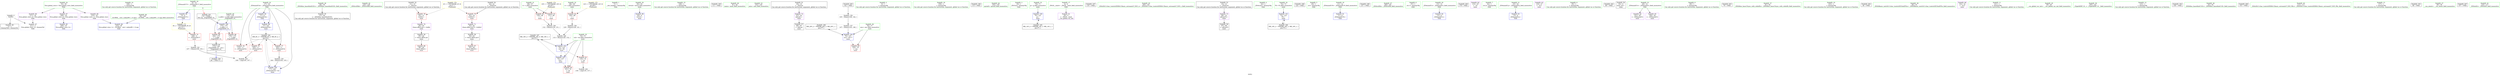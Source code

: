 digraph "SVFG" {
	label="SVFG";

	Node0x55d2cae4d650 [shape=record,color=grey,label="{NodeID: 0\nNullPtr}"];
	Node0x55d2cae4d650 -> Node0x55d2cae63280[style=solid];
	Node0x55d2cae4d650 -> Node0x55d2cae62260[style=solid];
	Node0x55d2cae62260 [shape=record,color=blue, style = dotted,label="{NodeID: 97\n211\<--3\nllvm.global_ctors_2\<--dummyVal\nGlob }"];
	Node0x55d2cae600e0 [shape=record,color=green,label="{NodeID: 14\n146\<--1\n\<--dummyObj\nCan only get source location for instruction, argument, global var or function.}"];
	Node0x55d2cae77d60 [shape=record,color=black,label="{NodeID: 194\n99 = PHI(173, )\n}"];
	Node0x55d2cae60ee0 [shape=record,color=green,label="{NodeID: 28\n48\<--54\n_ZNSt8ios_base4InitD1Ev\<--_ZNSt8ios_base4InitD1Ev_field_insensitive\n}"];
	Node0x55d2cae60ee0 -> Node0x55d2cae63850[style=solid];
	Node0x55d2cae61b90 [shape=record,color=green,label="{NodeID: 42\n125\<--126\n_ZNSirsERd\<--_ZNSirsERd_field_insensitive\n}"];
	Node0x55d2cae63950 [shape=record,color=black,label="{NodeID: 56\n85\<--84\n\<--vbase.offset.ptr\nmain\n}"];
	Node0x55d2cae63950 -> Node0x55d2cae65240[style=solid];
	Node0x55d2cae64540 [shape=record,color=purple,label="{NodeID: 70\n84\<--83\nvbase.offset.ptr\<--vtable\nmain\n}"];
	Node0x55d2cae64540 -> Node0x55d2cae63950[style=solid];
	Node0x55d2cae6f560 [shape=record,color=black,label="{NodeID: 167\nMR_18V_2 = PHI(MR_18V_5, MR_18V_1, )\npts\{75 \}\n}"];
	Node0x55d2cae6f560 -> Node0x55d2cae626a0[style=dashed];
	Node0x55d2cae650a0 [shape=record,color=red,label="{NodeID: 84\n141\<--74\n\<--val\nmain\n}"];
	Node0x55d2cae5f1b0 [shape=record,color=green,label="{NodeID: 1\n7\<--1\n__dso_handle\<--dummyObj\nGlob }"];
	Node0x55d2cae62360 [shape=record,color=blue,label="{NodeID: 98\n64\<--9\nretval\<--\nmain\n}"];
	Node0x55d2cae601e0 [shape=record,color=green,label="{NodeID: 15\n148\<--1\n\<--dummyObj\nCan only get source location for instruction, argument, global var or function.}"];
	Node0x55d2cae77ec0 [shape=record,color=black,label="{NodeID: 195\n111 = PHI()\n}"];
	Node0x55d2cae60fe0 [shape=record,color=green,label="{NodeID: 29\n61\<--62\nmain\<--main_field_insensitive\n}"];
	Node0x55d2cae61c90 [shape=record,color=green,label="{NodeID: 43\n143\<--144\nasin\<--asin_field_insensitive\n}"];
	Node0x55d2cae63a20 [shape=record,color=black,label="{NodeID: 57\n88\<--87\n\<--add.ptr\nmain\n}"];
	Node0x55d2cae64610 [shape=record,color=purple,label="{NodeID: 71\n93\<--92\nvbase.offset.ptr3\<--vtable2\nmain\n}"];
	Node0x55d2cae64610 -> Node0x55d2cae63af0[style=solid];
	Node0x55d2cae6fa60 [shape=record,color=black,label="{NodeID: 168\nMR_20V_2 = PHI(MR_20V_3, MR_20V_1, )\npts\{77 \}\n}"];
	Node0x55d2cae6fa60 -> Node0x55d2cae62840[style=dashed];
	Node0x55d2cae65170 [shape=record,color=red,label="{NodeID: 85\n150\<--76\n\<--ans\nmain\n}"];
	Node0x55d2cae5f240 [shape=record,color=green,label="{NodeID: 2\n9\<--1\n\<--dummyObj\nCan only get source location for instruction, argument, global var or function.}"];
	Node0x55d2cae62430 [shape=record,color=blue,label="{NodeID: 99\n17\<--103\n_ZZ4mainE1k\<--\nmain\n}"];
	Node0x55d2cae62430 -> Node0x55d2cae6e660[style=dashed];
	Node0x55d2cae602e0 [shape=record,color=green,label="{NodeID: 16\n159\<--1\n\<--dummyObj\nCan only get source location for instruction, argument, global var or function.}"];
	Node0x55d2cae78920 [shape=record,color=black,label="{NodeID: 196\n115 = PHI()\n}"];
	Node0x55d2cae610e0 [shape=record,color=green,label="{NodeID: 30\n64\<--65\nretval\<--retval_field_insensitive\nmain\n}"];
	Node0x55d2cae610e0 -> Node0x55d2cae62360[style=solid];
	Node0x55d2cae61d90 [shape=record,color=green,label="{NodeID: 44\n154\<--155\nsprintf\<--sprintf_field_insensitive\n}"];
	Node0x55d2cae63af0 [shape=record,color=black,label="{NodeID: 58\n94\<--93\n\<--vbase.offset.ptr3\nmain\n}"];
	Node0x55d2cae63af0 -> Node0x55d2cae65310[style=solid];
	Node0x55d2cae69ce0 [shape=record,color=grey,label="{NodeID: 155\n164 = Binary(163, 103, )\n}"];
	Node0x55d2cae69ce0 -> Node0x55d2cae66b60[style=solid];
	Node0x55d2cae646e0 [shape=record,color=purple,label="{NodeID: 72\n87\<--20\nadd.ptr\<--\nmain\n}"];
	Node0x55d2cae646e0 -> Node0x55d2cae63a20[style=solid];
	Node0x55d2cae65240 [shape=record,color=red,label="{NodeID: 86\n86\<--85\nvbase.offset\<--\nmain\n}"];
	Node0x55d2cae5f2d0 [shape=record,color=green,label="{NodeID: 3\n19\<--1\n_ZSt3cin\<--dummyObj\nGlob }"];
	Node0x55d2cae62500 [shape=record,color=blue,label="{NodeID: 100\n70\<--121\ng\<--\nmain\n}"];
	Node0x55d2cae62500 -> Node0x55d2cae6eb60[style=dashed];
	Node0x55d2cae603e0 [shape=record,color=green,label="{NodeID: 17\n4\<--6\n_ZStL8__ioinit\<--_ZStL8__ioinit_field_insensitive\nGlob }"];
	Node0x55d2cae603e0 -> Node0x55d2cae63d60[style=solid];
	Node0x55d2cae78a20 [shape=record,color=black,label="{NodeID: 197\n119 = PHI()\n}"];
	Node0x55d2cae611b0 [shape=record,color=green,label="{NodeID: 31\n66\<--67\nv\<--v_field_insensitive\nmain\n}"];
	Node0x55d2cae611b0 -> Node0x55d2cae64d60[style=solid];
	Node0x55d2cae611b0 -> Node0x55d2cae64e30[style=solid];
	Node0x55d2cae61e90 [shape=record,color=green,label="{NodeID: 45\n160\<--161\n_ZStlsISt11char_traitsIcEERSt13basic_ostreamIcT_ES5_c\<--_ZStlsISt11char_traitsIcEERSt13basic_ostreamIcT_ES5_c_field_insensitive\n}"];
	Node0x55d2cae63bc0 [shape=record,color=black,label="{NodeID: 59\n97\<--96\n\<--add.ptr5\nmain\n}"];
	Node0x55d2cae69e20 [shape=record,color=grey,label="{NodeID: 156\n132 = Binary(130, 131, )\n}"];
	Node0x55d2cae69e20 -> Node0x55d2cae6a420[style=solid];
	Node0x55d2cae647b0 [shape=record,color=purple,label="{NodeID: 73\n96\<--23\nadd.ptr5\<--\nmain\n}"];
	Node0x55d2cae647b0 -> Node0x55d2cae63bc0[style=solid];
	Node0x55d2cae70460 [shape=record,color=yellow,style=double,label="{NodeID: 170\n2V_1 = ENCHI(MR_2V_0)\npts\{1 \}\nFun[main]}"];
	Node0x55d2cae70460 -> Node0x55d2cae64bc0[style=dashed];
	Node0x55d2cae70460 -> Node0x55d2cae64c90[style=dashed];
	Node0x55d2cae65310 [shape=record,color=red,label="{NodeID: 87\n95\<--94\nvbase.offset4\<--\nmain\n}"];
	Node0x55d2cae5f360 [shape=record,color=green,label="{NodeID: 4\n22\<--1\n_ZSt4cout\<--dummyObj\nGlob }"];
	Node0x55d2cae625d0 [shape=record,color=blue,label="{NodeID: 101\n72\<--123\nPI\<--\nmain\n}"];
	Node0x55d2cae625d0 -> Node0x55d2cae6f060[style=dashed];
	Node0x55d2cae604e0 [shape=record,color=green,label="{NodeID: 18\n8\<--10\n_ZZ4mainE1T\<--_ZZ4mainE1T_field_insensitive\nGlob |{|<s2>6}}"];
	Node0x55d2cae604e0 -> Node0x55d2cae64880[style=solid];
	Node0x55d2cae604e0 -> Node0x55d2cae65580[style=solid];
	Node0x55d2cae604e0:s2 -> Node0x55d2cae78dc0[style=solid,color=red];
	Node0x55d2cae78af0 [shape=record,color=black,label="{NodeID: 198\n124 = PHI()\n}"];
	Node0x55d2cae61280 [shape=record,color=green,label="{NodeID: 32\n68\<--69\nr\<--r_field_insensitive\nmain\n}"];
	Node0x55d2cae61280 -> Node0x55d2cae64f00[style=solid];
	Node0x55d2cae61f90 [shape=record,color=green,label="{NodeID: 46\n175\<--176\nn.addr\<--n.addr_field_insensitive\n_Z3getIiERT_S1_\n}"];
	Node0x55d2cae61f90 -> Node0x55d2cae653e0[style=solid];
	Node0x55d2cae61f90 -> Node0x55d2cae654b0[style=solid];
	Node0x55d2cae61f90 -> Node0x55d2cae66c30[style=solid];
	Node0x55d2cae63c90 [shape=record,color=black,label="{NodeID: 60\n173\<--182\n_Z3getIiERT_S1__ret\<--\n_Z3getIiERT_S1_\n|{<s0>6}}"];
	Node0x55d2cae63c90:s0 -> Node0x55d2cae77d60[style=solid,color=blue];
	Node0x55d2cae69fa0 [shape=record,color=grey,label="{NodeID: 157\n147 = Binary(145, 148, )\n}"];
	Node0x55d2cae69fa0 -> Node0x55d2cae62840[style=solid];
	Node0x55d2cae64880 [shape=record,color=red,label="{NodeID: 74\n106\<--8\n\<--_ZZ4mainE1T\nmain\n}"];
	Node0x55d2cae64880 -> Node0x55d2cae6a5a0[style=solid];
	Node0x55d2cae70f80 [shape=record,color=yellow,style=double,label="{NodeID: 171\n4V_1 = ENCHI(MR_4V_0)\npts\{10 \}\nFun[main]}"];
	Node0x55d2cae70f80 -> Node0x55d2cae64880[style=dashed];
	Node0x55d2cae653e0 [shape=record,color=red,label="{NodeID: 88\n178\<--175\n\<--n.addr\n_Z3getIiERT_S1_\n}"];
	Node0x55d2cae5fba0 [shape=record,color=green,label="{NodeID: 5\n25\<--1\n.str\<--dummyObj\nGlob }"];
	Node0x55d2cae626a0 [shape=record,color=blue,label="{NodeID: 102\n74\<--133\nval\<--div\nmain\n}"];
	Node0x55d2cae626a0 -> Node0x55d2cae64fd0[style=dashed];
	Node0x55d2cae626a0 -> Node0x55d2cae650a0[style=dashed];
	Node0x55d2cae626a0 -> Node0x55d2cae62770[style=dashed];
	Node0x55d2cae626a0 -> Node0x55d2cae6f560[style=dashed];
	Node0x55d2cae605e0 [shape=record,color=green,label="{NodeID: 19\n11\<--12\n_ZZ4mainE1N\<--_ZZ4mainE1N_field_insensitive\nGlob }"];
	Node0x55d2cae605e0 -> Node0x55d2cae65680[style=solid];
	Node0x55d2cae78c20 [shape=record,color=black,label="{NodeID: 199\n127 = PHI()\n}"];
	Node0x55d2cae61350 [shape=record,color=green,label="{NodeID: 33\n70\<--71\ng\<--g_field_insensitive\nmain\n}"];
	Node0x55d2cae61350 -> Node0x55d2cae62500[style=solid];
	Node0x55d2cae62060 [shape=record,color=green,label="{NodeID: 47\n180\<--181\n_ZNSirsERi\<--_ZNSirsERi_field_insensitive\n}"];
	Node0x55d2cae63d60 [shape=record,color=purple,label="{NodeID: 61\n45\<--4\n\<--_ZStL8__ioinit\n__cxx_global_var_init\n}"];
	Node0x55d2cae6a120 [shape=record,color=grey,label="{NodeID: 158\n129 = Binary(128, 121, )\n}"];
	Node0x55d2cae6a120 -> Node0x55d2cae6a420[style=solid];
	Node0x55d2cae64950 [shape=record,color=red,label="{NodeID: 75\n105\<--17\n\<--_ZZ4mainE1k\nmain\n}"];
	Node0x55d2cae64950 -> Node0x55d2cae6a8a0[style=solid];
	Node0x55d2cae654b0 [shape=record,color=red,label="{NodeID: 89\n182\<--175\n\<--n.addr\n_Z3getIiERT_S1_\n}"];
	Node0x55d2cae654b0 -> Node0x55d2cae63c90[style=solid];
	Node0x55d2cae5fc30 [shape=record,color=green,label="{NodeID: 6\n27\<--1\n.str.1\<--dummyObj\nGlob }"];
	Node0x55d2cae62770 [shape=record,color=blue,label="{NodeID: 103\n74\<--137\nval\<--\nmain\n}"];
	Node0x55d2cae62770 -> Node0x55d2cae650a0[style=dashed];
	Node0x55d2cae62770 -> Node0x55d2cae6f560[style=dashed];
	Node0x55d2cae606e0 [shape=record,color=green,label="{NodeID: 20\n13\<--14\n_ZZ4mainE1i\<--_ZZ4mainE1i_field_insensitive\nGlob }"];
	Node0x55d2cae606e0 -> Node0x55d2cae65780[style=solid];
	Node0x55d2cae78cf0 [shape=record,color=black,label="{NodeID: 200\n179 = PHI()\n}"];
	Node0x55d2cae61420 [shape=record,color=green,label="{NodeID: 34\n72\<--73\nPI\<--PI_field_insensitive\nmain\n}"];
	Node0x55d2cae61420 -> Node0x55d2cae625d0[style=solid];
	Node0x55d2cae63180 [shape=record,color=green,label="{NodeID: 48\n36\<--205\n_GLOBAL__sub_I_mkrjn99_1_0.cpp\<--_GLOBAL__sub_I_mkrjn99_1_0.cpp_field_insensitive\n}"];
	Node0x55d2cae63180 -> Node0x55d2cae62160[style=solid];
	Node0x55d2cae63e30 [shape=record,color=purple,label="{NodeID: 62\n110\<--25\n\<--.str\nmain\n}"];
	Node0x55d2cae6a2a0 [shape=record,color=grey,label="{NodeID: 159\n145 = Binary(146, 142, )\n}"];
	Node0x55d2cae6a2a0 -> Node0x55d2cae69fa0[style=solid];
	Node0x55d2cae64a20 [shape=record,color=red,label="{NodeID: 76\n114\<--17\n\<--_ZZ4mainE1k\nmain\n}"];
	Node0x55d2cae65580 [shape=record,color=blue,label="{NodeID: 90\n8\<--9\n_ZZ4mainE1T\<--\nGlob }"];
	Node0x55d2cae65580 -> Node0x55d2cae70f80[style=dashed];
	Node0x55d2cae5fcc0 [shape=record,color=green,label="{NodeID: 7\n32\<--1\n.str.2\<--dummyObj\nGlob }"];
	Node0x55d2cae62840 [shape=record,color=blue,label="{NodeID: 104\n76\<--147\nans\<--div17\nmain\n}"];
	Node0x55d2cae62840 -> Node0x55d2cae65170[style=dashed];
	Node0x55d2cae62840 -> Node0x55d2cae6fa60[style=dashed];
	Node0x55d2cae607e0 [shape=record,color=green,label="{NodeID: 21\n15\<--16\n_ZZ4mainE1j\<--_ZZ4mainE1j_field_insensitive\nGlob }"];
	Node0x55d2cae607e0 -> Node0x55d2cae65880[style=solid];
	Node0x55d2cae78dc0 [shape=record,color=black,label="{NodeID: 201\n174 = PHI(8, )\n0th arg _Z3getIiERT_S1_ }"];
	Node0x55d2cae78dc0 -> Node0x55d2cae66c30[style=solid];
	Node0x55d2cae614f0 [shape=record,color=green,label="{NodeID: 35\n74\<--75\nval\<--val_field_insensitive\nmain\n}"];
	Node0x55d2cae614f0 -> Node0x55d2cae64fd0[style=solid];
	Node0x55d2cae614f0 -> Node0x55d2cae650a0[style=solid];
	Node0x55d2cae614f0 -> Node0x55d2cae626a0[style=solid];
	Node0x55d2cae614f0 -> Node0x55d2cae62770[style=solid];
	Node0x55d2cae63280 [shape=record,color=black,label="{NodeID: 49\n2\<--3\ndummyVal\<--dummyVal\n}"];
	Node0x55d2cae63f00 [shape=record,color=purple,label="{NodeID: 63\n118\<--27\n\<--.str.1\nmain\n}"];
	Node0x55d2cae6a420 [shape=record,color=grey,label="{NodeID: 160\n133 = Binary(129, 132, )\n}"];
	Node0x55d2cae6a420 -> Node0x55d2cae626a0[style=solid];
	Node0x55d2cae64af0 [shape=record,color=red,label="{NodeID: 77\n163\<--17\n\<--_ZZ4mainE1k\nmain\n}"];
	Node0x55d2cae64af0 -> Node0x55d2cae69ce0[style=solid];
	Node0x55d2cae71220 [shape=record,color=yellow,style=double,label="{NodeID: 174\n10V_1 = ENCHI(MR_10V_0)\npts\{67 \}\nFun[main]}"];
	Node0x55d2cae71220 -> Node0x55d2cae64d60[style=dashed];
	Node0x55d2cae71220 -> Node0x55d2cae64e30[style=dashed];
	Node0x55d2cae65680 [shape=record,color=blue,label="{NodeID: 91\n11\<--9\n_ZZ4mainE1N\<--\nGlob }"];
	Node0x55d2cae5fd50 [shape=record,color=green,label="{NodeID: 8\n35\<--1\n\<--dummyObj\nCan only get source location for instruction, argument, global var or function.}"];
	Node0x55d2cae66b60 [shape=record,color=blue,label="{NodeID: 105\n17\<--164\n_ZZ4mainE1k\<--inc\nmain\n}"];
	Node0x55d2cae66b60 -> Node0x55d2cae6e660[style=dashed];
	Node0x55d2cae608e0 [shape=record,color=green,label="{NodeID: 22\n17\<--18\n_ZZ4mainE1k\<--_ZZ4mainE1k_field_insensitive\nGlob }"];
	Node0x55d2cae608e0 -> Node0x55d2cae64950[style=solid];
	Node0x55d2cae608e0 -> Node0x55d2cae64a20[style=solid];
	Node0x55d2cae608e0 -> Node0x55d2cae64af0[style=solid];
	Node0x55d2cae608e0 -> Node0x55d2cae65980[style=solid];
	Node0x55d2cae608e0 -> Node0x55d2cae62430[style=solid];
	Node0x55d2cae608e0 -> Node0x55d2cae66b60[style=solid];
	Node0x55d2cae794c0 [shape=record,color=black,label="{NodeID: 202\n89 = PHI()\n}"];
	Node0x55d2cae615c0 [shape=record,color=green,label="{NodeID: 36\n76\<--77\nans\<--ans_field_insensitive\nmain\n}"];
	Node0x55d2cae615c0 -> Node0x55d2cae65170[style=solid];
	Node0x55d2cae615c0 -> Node0x55d2cae62840[style=solid];
	Node0x55d2cae63380 [shape=record,color=black,label="{NodeID: 50\n63\<--9\nmain_ret\<--\nmain\n}"];
	Node0x55d2cae63fd0 [shape=record,color=purple,label="{NodeID: 64\n151\<--29\n\<--_ZZ4mainE1t\nmain\n}"];
	Node0x55d2cae6a5a0 [shape=record,color=grey,label="{NodeID: 161\n107 = Binary(106, 103, )\n}"];
	Node0x55d2cae6a5a0 -> Node0x55d2cae6a8a0[style=solid];
	Node0x55d2cae64bc0 [shape=record,color=red,label="{NodeID: 78\n83\<--21\nvtable\<--\nmain\n}"];
	Node0x55d2cae64bc0 -> Node0x55d2cae64540[style=solid];
	Node0x55d2cae71300 [shape=record,color=yellow,style=double,label="{NodeID: 175\n12V_1 = ENCHI(MR_12V_0)\npts\{69 \}\nFun[main]}"];
	Node0x55d2cae71300 -> Node0x55d2cae64f00[style=dashed];
	Node0x55d2cae65780 [shape=record,color=blue,label="{NodeID: 92\n13\<--9\n_ZZ4mainE1i\<--\nGlob }"];
	Node0x55d2cae5fde0 [shape=record,color=green,label="{NodeID: 9\n80\<--1\n\<--dummyObj\nCan only get source location for instruction, argument, global var or function.}"];
	Node0x55d2cae66c30 [shape=record,color=blue,label="{NodeID: 106\n175\<--174\nn.addr\<--n\n_Z3getIiERT_S1_\n}"];
	Node0x55d2cae66c30 -> Node0x55d2cae653e0[style=dashed];
	Node0x55d2cae66c30 -> Node0x55d2cae654b0[style=dashed];
	Node0x55d2cae609e0 [shape=record,color=green,label="{NodeID: 23\n29\<--31\n_ZZ4mainE1t\<--_ZZ4mainE1t_field_insensitive\nGlob }"];
	Node0x55d2cae609e0 -> Node0x55d2cae63fd0[style=solid];
	Node0x55d2cae609e0 -> Node0x55d2cae640a0[style=solid];
	Node0x55d2cae795c0 [shape=record,color=black,label="{NodeID: 203\n79 = PHI()\n}"];
	Node0x55d2cae61690 [shape=record,color=green,label="{NodeID: 37\n81\<--82\n_ZNSt8ios_base15sync_with_stdioEb\<--_ZNSt8ios_base15sync_with_stdioEb_field_insensitive\n}"];
	Node0x55d2cae63450 [shape=record,color=black,label="{NodeID: 51\n20\<--19\n\<--_ZSt3cin\nCan only get source location for instruction, argument, global var or function.}"];
	Node0x55d2cae63450 -> Node0x55d2cae646e0[style=solid];
	Node0x55d2cae640a0 [shape=record,color=purple,label="{NodeID: 65\n156\<--29\n\<--_ZZ4mainE1t\nmain\n}"];
	Node0x55d2cae6a720 [shape=record,color=grey,label="{NodeID: 162\n136 = cmp(135, 137, )\n}"];
	Node0x55d2cae64c90 [shape=record,color=red,label="{NodeID: 79\n92\<--24\nvtable2\<--\nmain\n}"];
	Node0x55d2cae64c90 -> Node0x55d2cae64610[style=solid];
	Node0x55d2cae65880 [shape=record,color=blue,label="{NodeID: 93\n15\<--9\n_ZZ4mainE1j\<--\nGlob }"];
	Node0x55d2cae5fe70 [shape=record,color=green,label="{NodeID: 10\n103\<--1\n\<--dummyObj\nCan only get source location for instruction, argument, global var or function.}"];
	Node0x55d2cae60ae0 [shape=record,color=green,label="{NodeID: 24\n34\<--38\nllvm.global_ctors\<--llvm.global_ctors_field_insensitive\nGlob }"];
	Node0x55d2cae60ae0 -> Node0x55d2cae64240[style=solid];
	Node0x55d2cae60ae0 -> Node0x55d2cae64340[style=solid];
	Node0x55d2cae60ae0 -> Node0x55d2cae64440[style=solid];
	Node0x55d2cae796c0 [shape=record,color=black,label="{NodeID: 204\n46 = PHI()\n}"];
	Node0x55d2cae61790 [shape=record,color=green,label="{NodeID: 38\n90\<--91\n_ZNSt9basic_iosIcSt11char_traitsIcEE3tieEPSo\<--_ZNSt9basic_iosIcSt11char_traitsIcEE3tieEPSo_field_insensitive\n}"];
	Node0x55d2cae63550 [shape=record,color=black,label="{NodeID: 52\n21\<--19\n\<--_ZSt3cin\nCan only get source location for instruction, argument, global var or function.}"];
	Node0x55d2cae63550 -> Node0x55d2cae64bc0[style=solid];
	Node0x55d2cae64170 [shape=record,color=purple,label="{NodeID: 66\n152\<--32\n\<--.str.2\nmain\n}"];
	Node0x55d2cae6a8a0 [shape=record,color=grey,label="{NodeID: 163\n108 = cmp(105, 107, )\n}"];
	Node0x55d2cae64d60 [shape=record,color=red,label="{NodeID: 80\n130\<--66\n\<--v\nmain\n}"];
	Node0x55d2cae64d60 -> Node0x55d2cae69e20[style=solid];
	Node0x55d2cae65980 [shape=record,color=blue,label="{NodeID: 94\n17\<--9\n_ZZ4mainE1k\<--\nGlob }"];
	Node0x55d2cae65980 -> Node0x55d2cae62430[style=dashed];
	Node0x55d2cae5ff00 [shape=record,color=green,label="{NodeID: 11\n121\<--1\n\<--dummyObj\nCan only get source location for instruction, argument, global var or function.}"];
	Node0x55d2cae60be0 [shape=record,color=green,label="{NodeID: 25\n39\<--40\n__cxx_global_var_init\<--__cxx_global_var_init_field_insensitive\n}"];
	Node0x55d2cae797c0 [shape=record,color=black,label="{NodeID: 205\n142 = PHI()\n}"];
	Node0x55d2cae797c0 -> Node0x55d2cae6a2a0[style=solid];
	Node0x55d2cae61890 [shape=record,color=green,label="{NodeID: 39\n100\<--101\n_Z3getIiERT_S1_\<--_Z3getIiERT_S1__field_insensitive\n}"];
	Node0x55d2cae63650 [shape=record,color=black,label="{NodeID: 53\n23\<--22\n\<--_ZSt4cout\nCan only get source location for instruction, argument, global var or function.}"];
	Node0x55d2cae63650 -> Node0x55d2cae647b0[style=solid];
	Node0x55d2cae64240 [shape=record,color=purple,label="{NodeID: 67\n209\<--34\nllvm.global_ctors_0\<--llvm.global_ctors\nGlob }"];
	Node0x55d2cae64240 -> Node0x55d2cae65a80[style=solid];
	Node0x55d2cae6e660 [shape=record,color=black,label="{NodeID: 164\nMR_6V_3 = PHI(MR_6V_4, MR_6V_2, )\npts\{18 \}\n}"];
	Node0x55d2cae6e660 -> Node0x55d2cae64950[style=dashed];
	Node0x55d2cae6e660 -> Node0x55d2cae64a20[style=dashed];
	Node0x55d2cae6e660 -> Node0x55d2cae64af0[style=dashed];
	Node0x55d2cae6e660 -> Node0x55d2cae66b60[style=dashed];
	Node0x55d2cae64e30 [shape=record,color=red,label="{NodeID: 81\n131\<--66\n\<--v\nmain\n}"];
	Node0x55d2cae64e30 -> Node0x55d2cae69e20[style=solid];
	Node0x55d2cae65a80 [shape=record,color=blue,label="{NodeID: 95\n209\<--35\nllvm.global_ctors_0\<--\nGlob }"];
	Node0x55d2cae5ff90 [shape=record,color=green,label="{NodeID: 12\n123\<--1\n\<--dummyObj\nCan only get source location for instruction, argument, global var or function.}"];
	Node0x55d2cac627c0 [shape=record,color=black,label="{NodeID: 192\n158 = PHI()\n}"];
	Node0x55d2cae60ce0 [shape=record,color=green,label="{NodeID: 26\n43\<--44\n_ZNSt8ios_base4InitC1Ev\<--_ZNSt8ios_base4InitC1Ev_field_insensitive\n}"];
	Node0x55d2cae79920 [shape=record,color=black,label="{NodeID: 206\n153 = PHI()\n}"];
	Node0x55d2cae61990 [shape=record,color=green,label="{NodeID: 40\n112\<--113\n_ZStlsISt11char_traitsIcEERSt13basic_ostreamIcT_ES5_PKc\<--_ZStlsISt11char_traitsIcEERSt13basic_ostreamIcT_ES5_PKc_field_insensitive\n}"];
	Node0x55d2cae63750 [shape=record,color=black,label="{NodeID: 54\n24\<--22\n\<--_ZSt4cout\nCan only get source location for instruction, argument, global var or function.}"];
	Node0x55d2cae63750 -> Node0x55d2cae64c90[style=solid];
	Node0x55d2cae64340 [shape=record,color=purple,label="{NodeID: 68\n210\<--34\nllvm.global_ctors_1\<--llvm.global_ctors\nGlob }"];
	Node0x55d2cae64340 -> Node0x55d2cae62160[style=solid];
	Node0x55d2cae6eb60 [shape=record,color=black,label="{NodeID: 165\nMR_14V_2 = PHI(MR_14V_3, MR_14V_1, )\npts\{71 \}\n}"];
	Node0x55d2cae6eb60 -> Node0x55d2cae62500[style=dashed];
	Node0x55d2cae64f00 [shape=record,color=red,label="{NodeID: 82\n128\<--68\n\<--r\nmain\n}"];
	Node0x55d2cae64f00 -> Node0x55d2cae6a120[style=solid];
	Node0x55d2cae62160 [shape=record,color=blue,label="{NodeID: 96\n210\<--36\nllvm.global_ctors_1\<--_GLOBAL__sub_I_mkrjn99_1_0.cpp\nGlob }"];
	Node0x55d2cae60020 [shape=record,color=green,label="{NodeID: 13\n137\<--1\n\<--dummyObj\nCan only get source location for instruction, argument, global var or function.}"];
	Node0x55d2cae77c60 [shape=record,color=black,label="{NodeID: 193\n98 = PHI()\n}"];
	Node0x55d2cae60de0 [shape=record,color=green,label="{NodeID: 27\n49\<--50\n__cxa_atexit\<--__cxa_atexit_field_insensitive\n}"];
	Node0x55d2cae799f0 [shape=record,color=black,label="{NodeID: 207\n157 = PHI()\n}"];
	Node0x55d2cae61a90 [shape=record,color=green,label="{NodeID: 41\n116\<--117\n_ZNSolsEi\<--_ZNSolsEi_field_insensitive\n}"];
	Node0x55d2cae63850 [shape=record,color=black,label="{NodeID: 55\n47\<--48\n\<--_ZNSt8ios_base4InitD1Ev\nCan only get source location for instruction, argument, global var or function.}"];
	Node0x55d2cae64440 [shape=record,color=purple,label="{NodeID: 69\n211\<--34\nllvm.global_ctors_2\<--llvm.global_ctors\nGlob }"];
	Node0x55d2cae64440 -> Node0x55d2cae62260[style=solid];
	Node0x55d2cae6f060 [shape=record,color=black,label="{NodeID: 166\nMR_16V_2 = PHI(MR_16V_3, MR_16V_1, )\npts\{73 \}\n}"];
	Node0x55d2cae6f060 -> Node0x55d2cae625d0[style=dashed];
	Node0x55d2cae64fd0 [shape=record,color=red,label="{NodeID: 83\n135\<--74\n\<--val\nmain\n}"];
	Node0x55d2cae64fd0 -> Node0x55d2cae6a720[style=solid];
}
